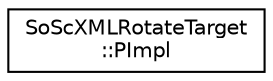 digraph "Graphical Class Hierarchy"
{
 // LATEX_PDF_SIZE
  edge [fontname="Helvetica",fontsize="10",labelfontname="Helvetica",labelfontsize="10"];
  node [fontname="Helvetica",fontsize="10",shape=record];
  rankdir="LR";
  Node0 [label="SoScXMLRotateTarget\l::PImpl",height=0.2,width=0.4,color="black", fillcolor="white", style="filled",URL="$classSoScXMLRotateTarget_1_1PImpl.html",tooltip=" "];
}
